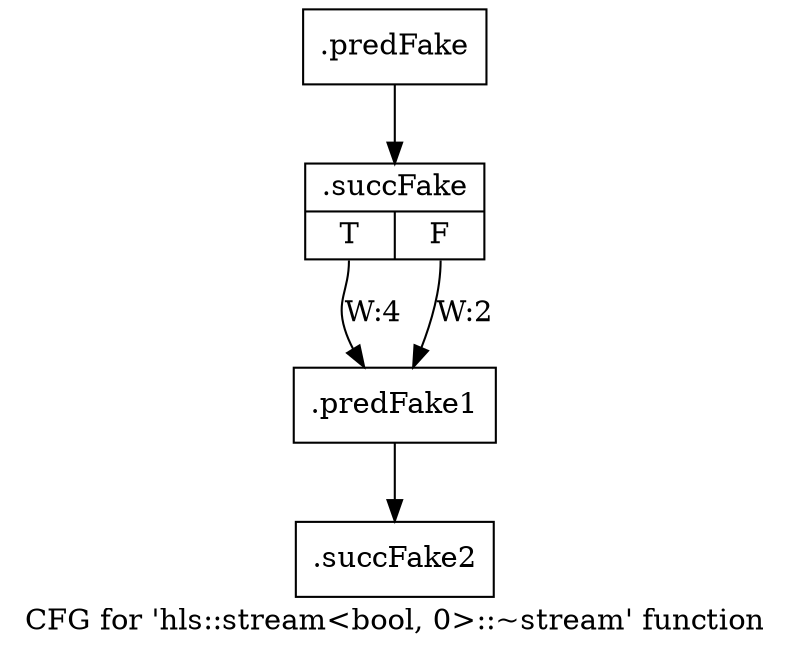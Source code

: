 digraph "CFG for 'hls::stream\<bool, 0\>::~stream' function" {
	label="CFG for 'hls::stream\<bool, 0\>::~stream' function";

	Node0x5bdfa60 [shape=record,filename="",linenumber="",label="{.predFake}"];
	Node0x5bdfa60 -> Node0x613b630[ callList="" memoryops="" filename="/mnt/xilinx/Vitis_HLS/2021.2/include/hls_stream_thread_unsafe.h" execusionnum="4"];
	Node0x613b630 [shape=record,filename="/mnt/xilinx/Vitis_HLS/2021.2/include/hls_stream_thread_unsafe.h",linenumber="335",label="{.succFake|{<s0>T|<s1>F}}"];
	Node0x613b630:s0 -> Node0x5be0ad0[label="W:4"];
	Node0x613b630:s1 -> Node0x5be0ad0[label="W:2" callList="" memoryops="" filename="/mnt/xilinx/Vitis_HLS/2021.2/include/hls_stream_thread_unsafe.h" execusionnum="1"];
	Node0x5be0ad0 [shape=record,filename="/mnt/xilinx/Vitis_HLS/2021.2/include/hls_stream_thread_unsafe.h",linenumber="343",label="{.predFake1}"];
	Node0x5be0ad0 -> Node0x6138290[ callList="" memoryops="" filename="/mnt/xilinx/Vitis_HLS/2021.2/include/hls_stream_thread_unsafe.h" execusionnum="4"];
	Node0x6138290 [shape=record,filename="/mnt/xilinx/Vitis_HLS/2021.2/include/hls_stream_thread_unsafe.h",linenumber="343",label="{.succFake2}"];
}
